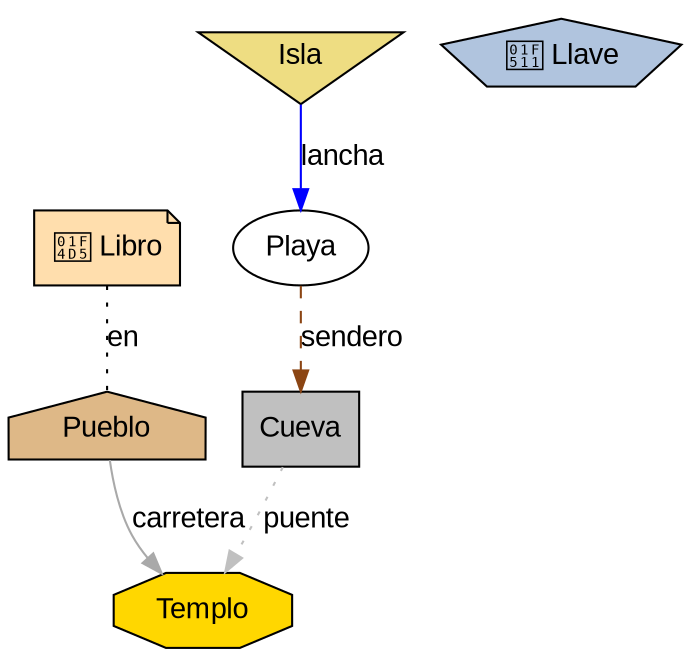 digraph "Isla del Místico" {
  // Configuración general
  graph [fontname="Arial", rankdir=TB, overlap=false, splines=true];
  node [fontname="Arial", style=filled];
  edge [fontname="Arial"];

  // Lugares
  "Playa" [shape=ellipse, fillcolor="white", label="Playa", pos="0,0!"];
  "Cueva" [shape=box, fillcolor="gray", label="Cueva", pos="2,1!"];
  "Templo" [shape=octagon, fillcolor="gold", label="Templo", pos="3,3!"];
  "Isla" [shape=invtriangle, fillcolor="lightgoldenrod", label="Isla", pos="1,2!"];
  "Pueblo" [shape=house, fillcolor="burlywood", label="Pueblo", pos="4,1!"];

  // Objetos en coordenadas específicas
  "obj_Llave" [shape=pentagon, fillcolor="lightsteelblue", label="🔑 Llave", pos="3,2!"];

  // Objetos en lugares
  "obj_Libro" [shape=note, fillcolor="navajowhite", label="📕 Libro"];
  "obj_Libro" -> "Pueblo" [label="en", dir=none, style=dotted];

  // Conexiones entre lugares
  "Playa" -> "Cueva" [label="sendero", color="saddlebrown", style=dashed];
  "Cueva" -> "Templo" [label="puente", color="gray", style=dotted];
  "Isla" -> "Playa" [label="lancha", color="blue", style=solid];
  "Pueblo" -> "Templo" [label="carretera", color="darkgray", style=solid];
}
